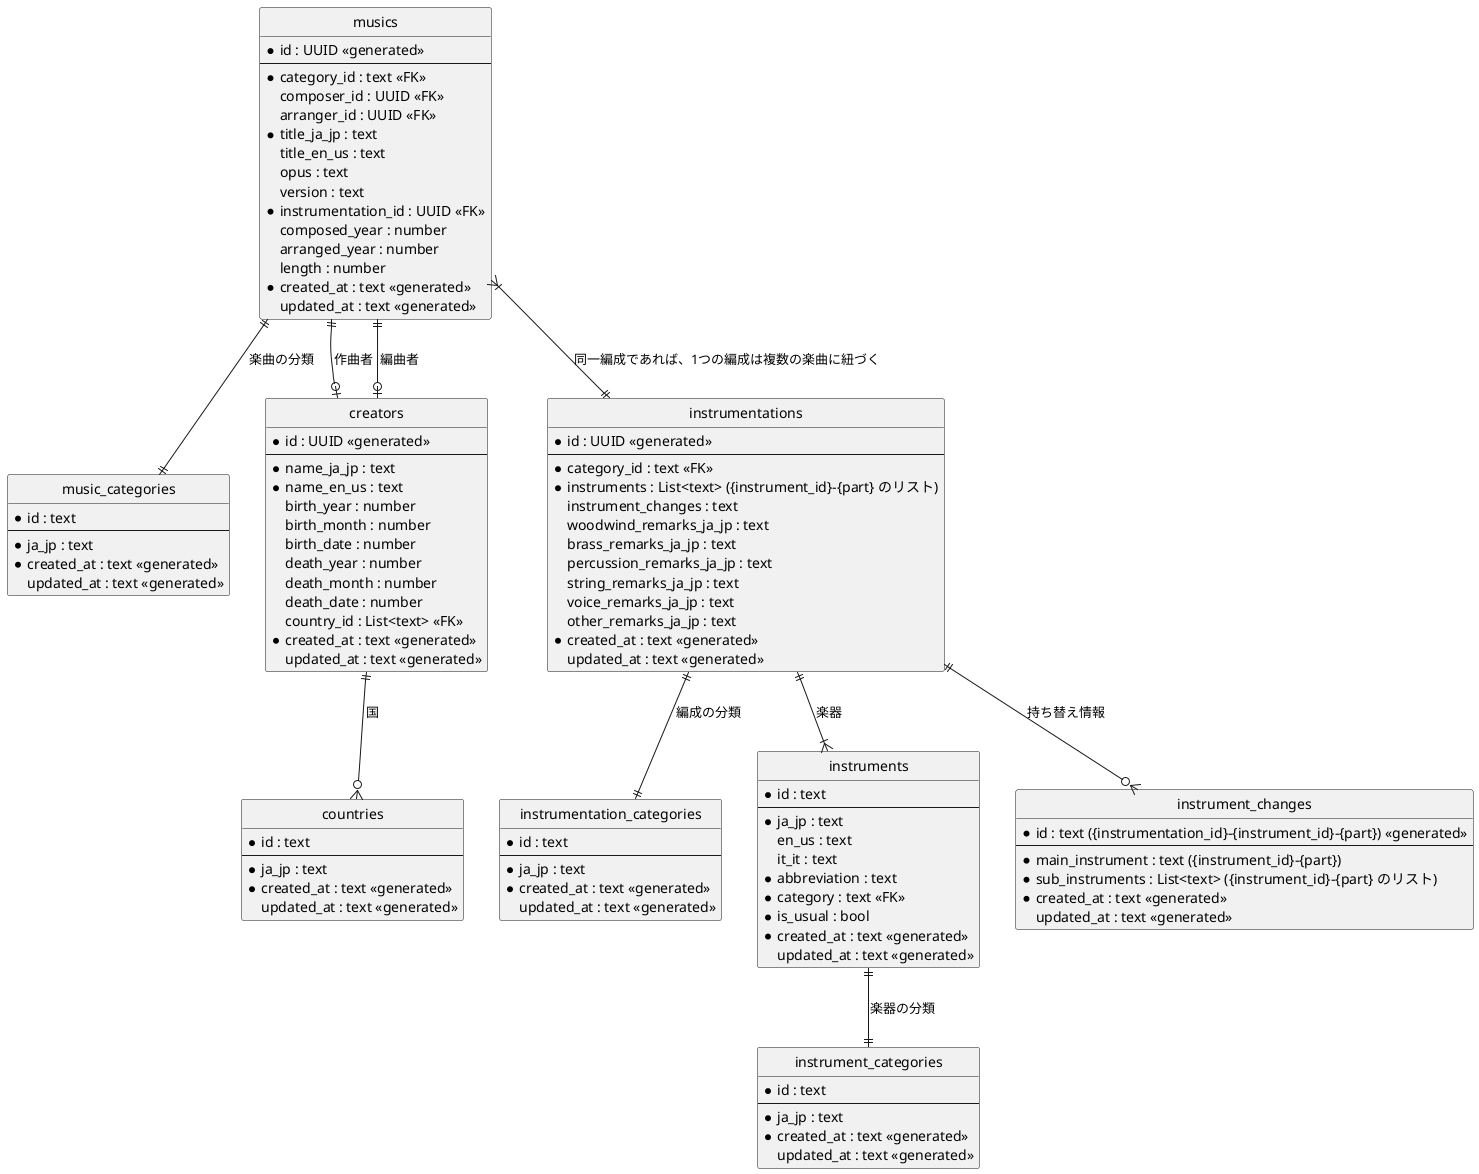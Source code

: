 @startuml

' hide the spot
hide circle

' 楽曲テーブル
entity "musics" as music {
    * id : UUID <<generated>>
    --
    * category_id : text <<FK>>
    composer_id : UUID <<FK>>
    arranger_id : UUID <<FK>>
    * title_ja_jp : text
    title_en_us : text
    opus : text
    version : text
    * instrumentation_id : UUID <<FK>>
    composed_year : number
    arranged_year : number
    length : number
    * created_at : text <<generated>>
    updated_at : text <<generated>>
}

' 楽曲分類テーブル
entity "music_categories" as music_category {
    * id : text
    --
    * ja_jp : text
    * created_at : text <<generated>>
    updated_at : text <<generated>>
}

' 作者(作曲者や編曲者)テーブル
entity "creators" as creator {
    * id : UUID <<generated>>
    --
    * name_ja_jp : text
    * name_en_us : text
    birth_year : number
    birth_month : number
    birth_date : number
    death_year : number
    death_month : number
    death_date : number
    country_id : List<text> <<FK>>
    * created_at : text <<generated>>
    updated_at : text <<generated>>
}

' 国テーブル
entity "countries" as country {
    * id : text
    --
    * ja_jp : text
    * created_at : text <<generated>>
    updated_at : text <<generated>>
}

' 編成テーブル
entity "instrumentations" as instrumentation {
    * id : UUID <<generated>>
    --
    * category_id : text <<FK>>
    * instruments : List<text> ({instrument_id}-{part} のリスト)
    instrument_changes : text
    woodwind_remarks_ja_jp : text
    brass_remarks_ja_jp : text
    percussion_remarks_ja_jp : text
    string_remarks_ja_jp : text
    voice_remarks_ja_jp : text
    other_remarks_ja_jp : text
    * created_at : text <<generated>>
    updated_at : text <<generated>>
}

' 編成分類テーブル
entity "instrumentation_categories" as instrumentation_category {
    * id : text
    --
    * ja_jp : text
    * created_at : text <<generated>>
    updated_at : text <<generated>>
}

' 楽器テーブル
entity "instruments" as instrument {
    * id : text
    --
    * ja_jp : text
    en_us : text
    it_it : text
    * abbreviation : text
    * category : text <<FK>>
    * is_usual : bool
    * created_at : text <<generated>>
    updated_at : text <<generated>>
}

' 楽器分類テーブル
entity "instrument_categories" as instrument_category {
    * id : text
    --
    * ja_jp : text
    * created_at : text <<generated>>
    updated_at : text <<generated>>
}

' 楽器持替えテーブル
entity "instrument_changes" as instrument_change {
    * id : text ({instrumentation_id}-{instrument_id}-{part}) <<generated>>
    --
    * main_instrument : text ({instrument_id}-{part})
    * sub_instruments : List<text> ({instrument_id}-{part} のリスト)
    * created_at : text <<generated>>
    updated_at : text <<generated>>
}

music ||--|| music_category : 楽曲の分類
music ||--o| creator : 作曲者
music ||--o| creator : 編曲者
music }|--|| instrumentation : 同一編成であれば、1つの編成は複数の楽曲に紐づく

creator ||--o{ country : 国

instrumentation ||--|| instrumentation_category : 編成の分類
instrumentation ||--|{ instrument : 楽器
instrumentation ||--o{ instrument_change : 持ち替え情報

instrument ||--|| instrument_category : 楽器の分類

@enduml
